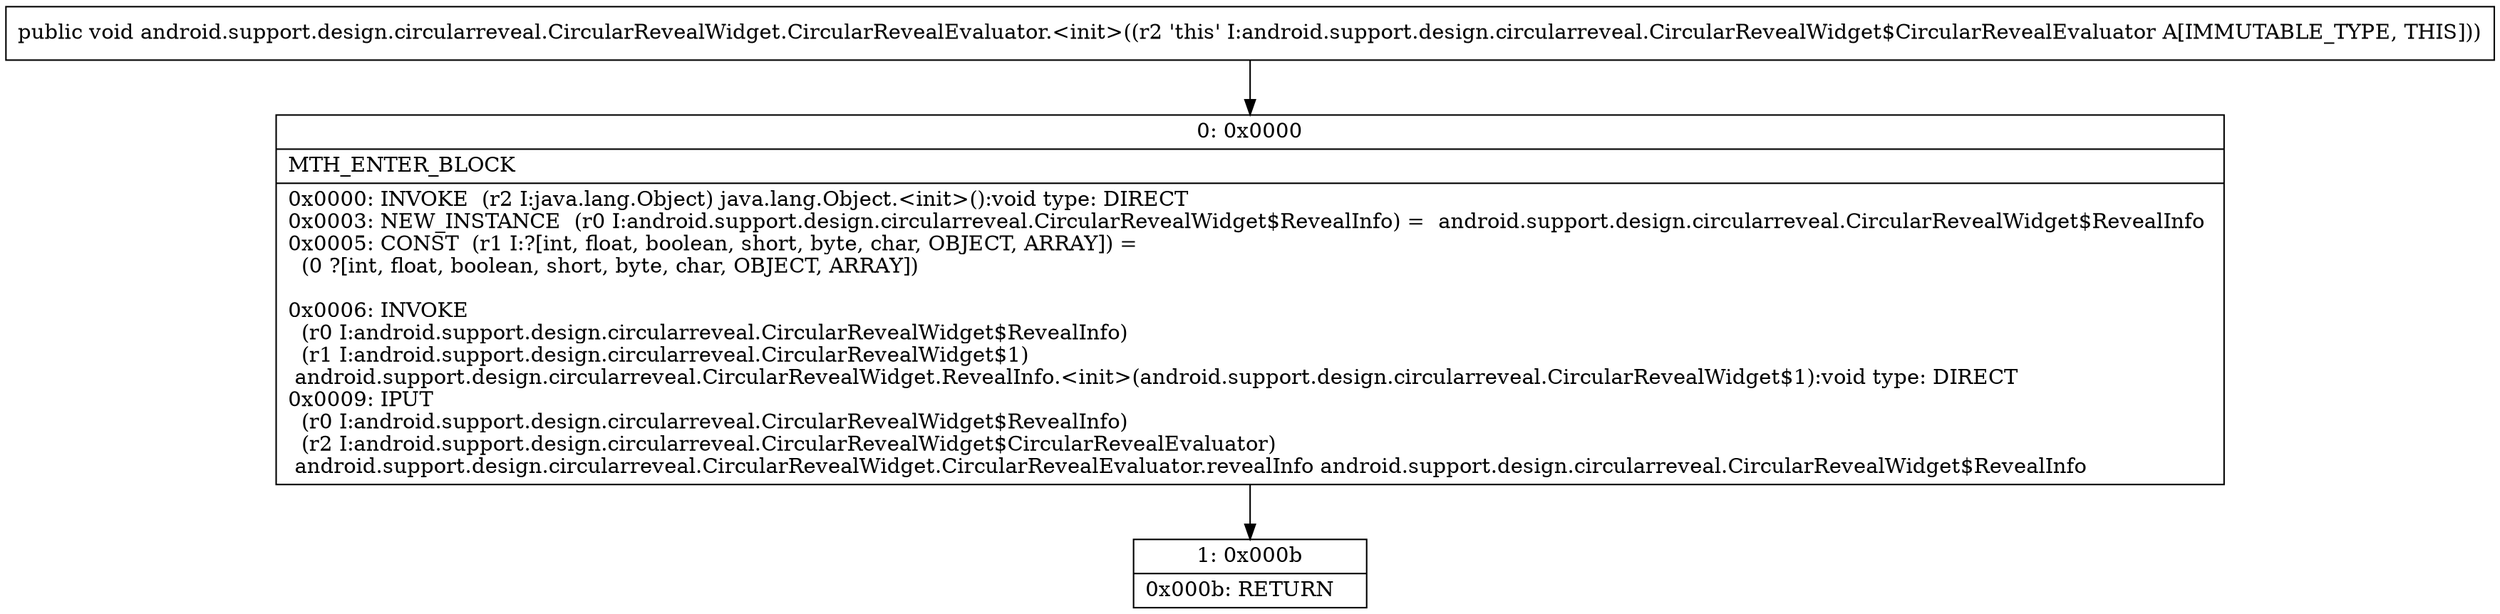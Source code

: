 digraph "CFG forandroid.support.design.circularreveal.CircularRevealWidget.CircularRevealEvaluator.\<init\>()V" {
Node_0 [shape=record,label="{0\:\ 0x0000|MTH_ENTER_BLOCK\l|0x0000: INVOKE  (r2 I:java.lang.Object) java.lang.Object.\<init\>():void type: DIRECT \l0x0003: NEW_INSTANCE  (r0 I:android.support.design.circularreveal.CircularRevealWidget$RevealInfo) =  android.support.design.circularreveal.CircularRevealWidget$RevealInfo \l0x0005: CONST  (r1 I:?[int, float, boolean, short, byte, char, OBJECT, ARRAY]) = \l  (0 ?[int, float, boolean, short, byte, char, OBJECT, ARRAY])\l \l0x0006: INVOKE  \l  (r0 I:android.support.design.circularreveal.CircularRevealWidget$RevealInfo)\l  (r1 I:android.support.design.circularreveal.CircularRevealWidget$1)\l android.support.design.circularreveal.CircularRevealWidget.RevealInfo.\<init\>(android.support.design.circularreveal.CircularRevealWidget$1):void type: DIRECT \l0x0009: IPUT  \l  (r0 I:android.support.design.circularreveal.CircularRevealWidget$RevealInfo)\l  (r2 I:android.support.design.circularreveal.CircularRevealWidget$CircularRevealEvaluator)\l android.support.design.circularreveal.CircularRevealWidget.CircularRevealEvaluator.revealInfo android.support.design.circularreveal.CircularRevealWidget$RevealInfo \l}"];
Node_1 [shape=record,label="{1\:\ 0x000b|0x000b: RETURN   \l}"];
MethodNode[shape=record,label="{public void android.support.design.circularreveal.CircularRevealWidget.CircularRevealEvaluator.\<init\>((r2 'this' I:android.support.design.circularreveal.CircularRevealWidget$CircularRevealEvaluator A[IMMUTABLE_TYPE, THIS])) }"];
MethodNode -> Node_0;
Node_0 -> Node_1;
}

